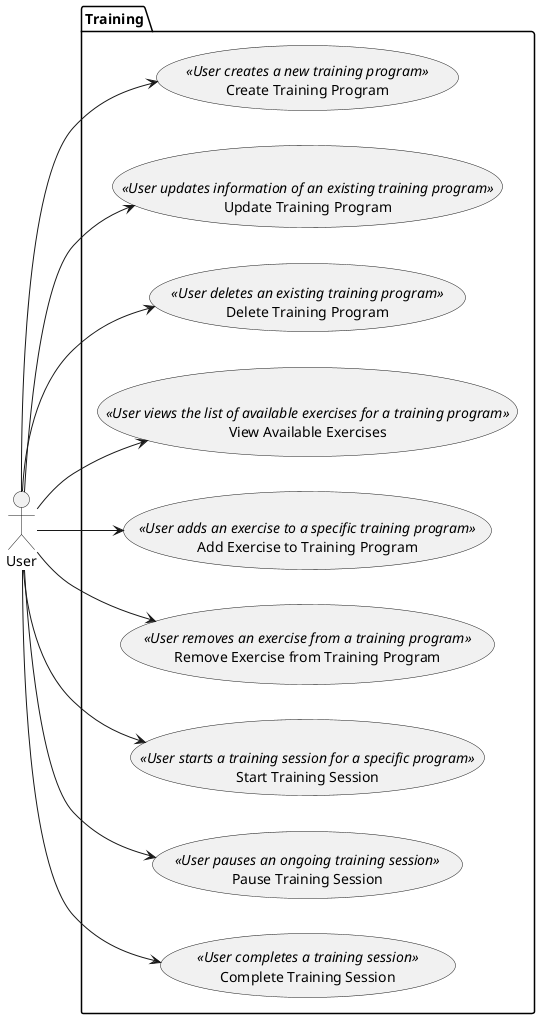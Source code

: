 @startuml
left to right direction

actor User as u

package "Training" {
  usecase "Create Training Program" as UC1 <<User creates a new training program>>

  usecase "Update Training Program" as UC2 <<User updates information of an existing training program>>

  usecase "Delete Training Program" as UC3 <<User deletes an existing training program>>

  usecase "View Available Exercises" as UC4 <<User views the list of available exercises for a training program>>

  usecase "Add Exercise to Training Program" as UC5 <<User adds an exercise to a specific training program>>

  usecase "Remove Exercise from Training Program" as UC6 <<User removes an exercise from a training program>>

  usecase "Start Training Session" as UC7 <<User starts a training session for a specific program>>

  usecase "Pause Training Session" as UC8 <<User pauses an ongoing training session>>

  usecase "Complete Training Session" as UC9 <<User completes a training session>>

}

u --> UC1
u --> UC2
u --> UC3
u --> UC4
u --> UC5
u --> UC6
u --> UC7
u --> UC8
u --> UC9

@enduml